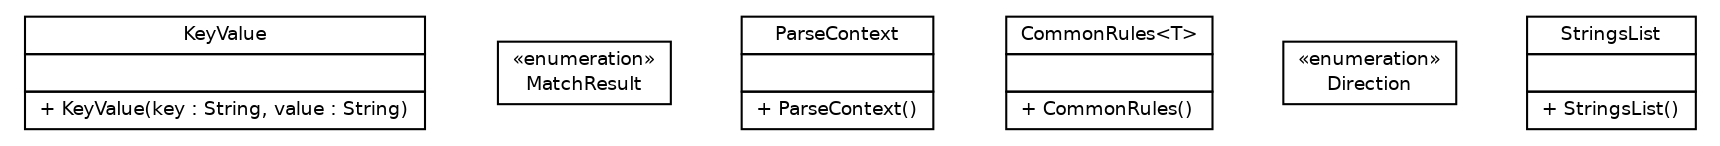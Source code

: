 #!/usr/local/bin/dot
#
# Class diagram 
# Generated by UmlGraph version 4.6 (http://www.spinellis.gr/sw/umlgraph)
#

digraph G {
	edge [fontname="Helvetica",fontsize=10,labelfontname="Helvetica",labelfontsize=10];
	node [fontname="Helvetica",fontsize=10,shape=plaintext];
	// fr.univrennes1.cri.jtacl.lib.misc.KeyValue
	c278 [label=<<table border="0" cellborder="1" cellspacing="0" cellpadding="2" port="p" href="./KeyValue.html">
		<tr><td><table border="0" cellspacing="0" cellpadding="1">
			<tr><td> KeyValue </td></tr>
		</table></td></tr>
		<tr><td><table border="0" cellspacing="0" cellpadding="1">
			<tr><td align="left">  </td></tr>
		</table></td></tr>
		<tr><td><table border="0" cellspacing="0" cellpadding="1">
			<tr><td align="left"> + KeyValue(key : String, value : String) </td></tr>
		</table></td></tr>
		</table>>, fontname="Helvetica", fontcolor="black", fontsize=9.0];
	// fr.univrennes1.cri.jtacl.lib.misc.MatchResult
	c279 [label=<<table border="0" cellborder="1" cellspacing="0" cellpadding="2" port="p" href="./MatchResult.html">
		<tr><td><table border="0" cellspacing="0" cellpadding="1">
			<tr><td> &laquo;enumeration&raquo; </td></tr>
			<tr><td> MatchResult </td></tr>
		</table></td></tr>
		</table>>, fontname="Helvetica", fontcolor="black", fontsize=9.0];
	// fr.univrennes1.cri.jtacl.lib.misc.ParseContext
	c280 [label=<<table border="0" cellborder="1" cellspacing="0" cellpadding="2" port="p" href="./ParseContext.html">
		<tr><td><table border="0" cellspacing="0" cellpadding="1">
			<tr><td> ParseContext </td></tr>
		</table></td></tr>
		<tr><td><table border="0" cellspacing="0" cellpadding="1">
			<tr><td align="left">  </td></tr>
		</table></td></tr>
		<tr><td><table border="0" cellspacing="0" cellpadding="1">
			<tr><td align="left"> + ParseContext() </td></tr>
		</table></td></tr>
		</table>>, fontname="Helvetica", fontcolor="black", fontsize=9.0];
	// fr.univrennes1.cri.jtacl.lib.misc.CommonRules<T>
	c281 [label=<<table border="0" cellborder="1" cellspacing="0" cellpadding="2" port="p" href="./CommonRules.html">
		<tr><td><table border="0" cellspacing="0" cellpadding="1">
			<tr><td> CommonRules&lt;T&gt; </td></tr>
		</table></td></tr>
		<tr><td><table border="0" cellspacing="0" cellpadding="1">
			<tr><td align="left">  </td></tr>
		</table></td></tr>
		<tr><td><table border="0" cellspacing="0" cellpadding="1">
			<tr><td align="left"> + CommonRules() </td></tr>
		</table></td></tr>
		</table>>, fontname="Helvetica", fontcolor="black", fontsize=9.0];
	// fr.univrennes1.cri.jtacl.lib.misc.Direction
	c282 [label=<<table border="0" cellborder="1" cellspacing="0" cellpadding="2" port="p" href="./Direction.html">
		<tr><td><table border="0" cellspacing="0" cellpadding="1">
			<tr><td> &laquo;enumeration&raquo; </td></tr>
			<tr><td> Direction </td></tr>
		</table></td></tr>
		</table>>, fontname="Helvetica", fontcolor="black", fontsize=9.0];
	// fr.univrennes1.cri.jtacl.lib.misc.StringsList
	c283 [label=<<table border="0" cellborder="1" cellspacing="0" cellpadding="2" port="p" href="./StringsList.html">
		<tr><td><table border="0" cellspacing="0" cellpadding="1">
			<tr><td> StringsList </td></tr>
		</table></td></tr>
		<tr><td><table border="0" cellspacing="0" cellpadding="1">
			<tr><td align="left">  </td></tr>
		</table></td></tr>
		<tr><td><table border="0" cellspacing="0" cellpadding="1">
			<tr><td align="left"> + StringsList() </td></tr>
		</table></td></tr>
		</table>>, fontname="Helvetica", fontcolor="black", fontsize=9.0];
}

